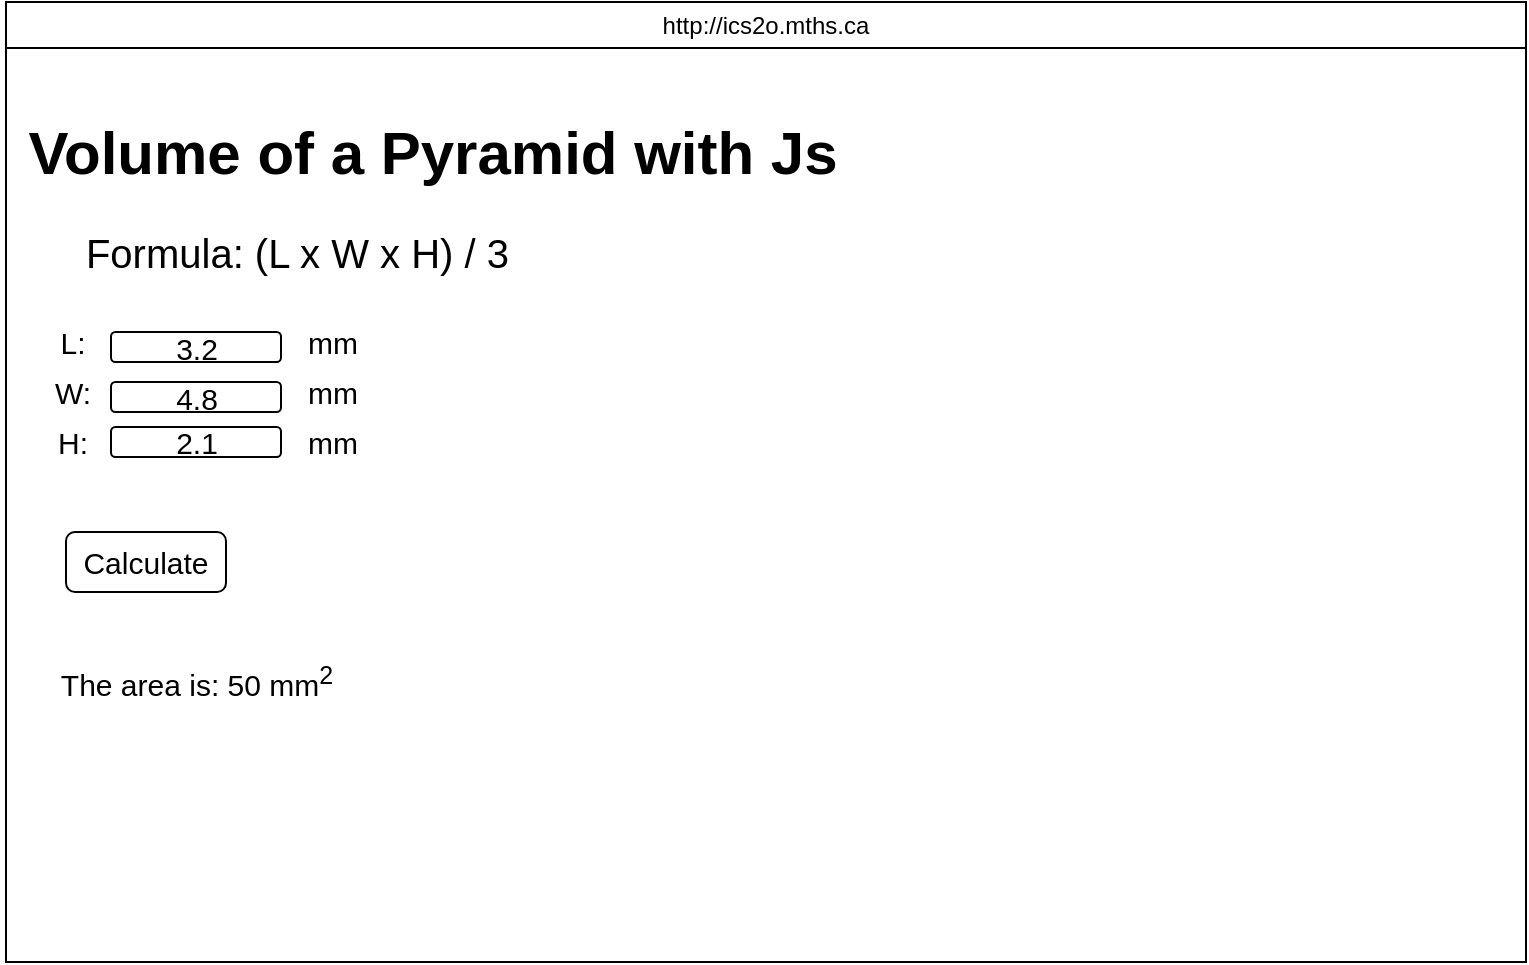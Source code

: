 <mxfile>
    <diagram id="HIP3nbAZw_EuaXWnEj3U" name="Page-1">
        <mxGraphModel dx="1086" dy="692" grid="1" gridSize="10" guides="1" tooltips="1" connect="1" arrows="1" fold="1" page="1" pageScale="1" pageWidth="850" pageHeight="1100" math="0" shadow="0">
            <root>
                <mxCell id="0"/>
                <mxCell id="1" parent="0"/>
                <mxCell id="7" value="http://ics2o.mths.ca" style="swimlane;whiteSpace=wrap;html=1;fontStyle=0" parent="1" vertex="1">
                    <mxGeometry x="10" y="70" width="760" height="480" as="geometry"/>
                </mxCell>
                <mxCell id="27" value="&lt;h1&gt;&lt;font style=&quot;font-size: 30px;&quot;&gt;Volume of a Pyramid with Js&lt;/font&gt;&lt;/h1&gt;" style="text;html=1;align=center;verticalAlign=middle;resizable=0;points=[];autosize=1;strokeColor=none;fillColor=none;fontSize=15;" vertex="1" parent="7">
                    <mxGeometry x="-2.5" y="30" width="430" height="90" as="geometry"/>
                </mxCell>
                <mxCell id="15" value="3.2" style="rounded=1;whiteSpace=wrap;html=1;fontSize=15;" vertex="1" parent="1">
                    <mxGeometry x="62.5" y="235" width="85" height="15" as="geometry"/>
                </mxCell>
                <mxCell id="16" value="Formula: (L x W x H) / 3&lt;font style=&quot;font-size: 20px;&quot;&gt;&amp;nbsp;&lt;/font&gt;" style="text;html=1;align=center;verticalAlign=middle;resizable=0;points=[];autosize=1;strokeColor=none;fillColor=none;fontSize=20;" vertex="1" parent="1">
                    <mxGeometry x="37.5" y="175" width="240" height="40" as="geometry"/>
                </mxCell>
                <mxCell id="17" value="L:" style="text;html=1;align=center;verticalAlign=middle;resizable=0;points=[];autosize=1;strokeColor=none;fillColor=none;fontSize=15;" vertex="1" parent="1">
                    <mxGeometry x="22.5" y="225" width="40" height="30" as="geometry"/>
                </mxCell>
                <mxCell id="18" value="mm" style="text;html=1;align=center;verticalAlign=middle;resizable=0;points=[];autosize=1;strokeColor=none;fillColor=none;fontSize=15;" vertex="1" parent="1">
                    <mxGeometry x="147.5" y="225" width="50" height="30" as="geometry"/>
                </mxCell>
                <mxCell id="19" value="2.1" style="rounded=1;whiteSpace=wrap;html=1;fontSize=15;" vertex="1" parent="1">
                    <mxGeometry x="62.5" y="282.5" width="85" height="15" as="geometry"/>
                </mxCell>
                <mxCell id="20" value="4.8" style="rounded=1;whiteSpace=wrap;html=1;fontSize=15;" vertex="1" parent="1">
                    <mxGeometry x="62.5" y="260" width="85" height="15" as="geometry"/>
                </mxCell>
                <mxCell id="21" value="mm" style="text;html=1;align=center;verticalAlign=middle;resizable=0;points=[];autosize=1;strokeColor=none;fillColor=none;fontSize=15;" vertex="1" parent="1">
                    <mxGeometry x="147.5" y="275" width="50" height="30" as="geometry"/>
                </mxCell>
                <mxCell id="22" value="mm" style="text;html=1;align=center;verticalAlign=middle;resizable=0;points=[];autosize=1;strokeColor=none;fillColor=none;fontSize=15;" vertex="1" parent="1">
                    <mxGeometry x="147.5" y="250" width="50" height="30" as="geometry"/>
                </mxCell>
                <mxCell id="23" value="W:" style="text;html=1;align=center;verticalAlign=middle;resizable=0;points=[];autosize=1;strokeColor=none;fillColor=none;fontSize=15;" vertex="1" parent="1">
                    <mxGeometry x="22.5" y="250" width="40" height="30" as="geometry"/>
                </mxCell>
                <mxCell id="24" value="H:" style="text;html=1;align=center;verticalAlign=middle;resizable=0;points=[];autosize=1;strokeColor=none;fillColor=none;fontSize=15;" vertex="1" parent="1">
                    <mxGeometry x="22.5" y="275" width="40" height="30" as="geometry"/>
                </mxCell>
                <mxCell id="25" value="Calculate" style="rounded=1;whiteSpace=wrap;html=1;fontSize=15;" vertex="1" parent="1">
                    <mxGeometry x="40" y="335" width="80" height="30" as="geometry"/>
                </mxCell>
                <mxCell id="26" value="The area is: 50 mm&lt;sup&gt;2&lt;/sup&gt;" style="text;html=1;align=center;verticalAlign=middle;resizable=0;points=[];autosize=1;strokeColor=none;fillColor=none;fontSize=15;" vertex="1" parent="1">
                    <mxGeometry x="25" y="390" width="160" height="40" as="geometry"/>
                </mxCell>
            </root>
        </mxGraphModel>
    </diagram>
</mxfile>